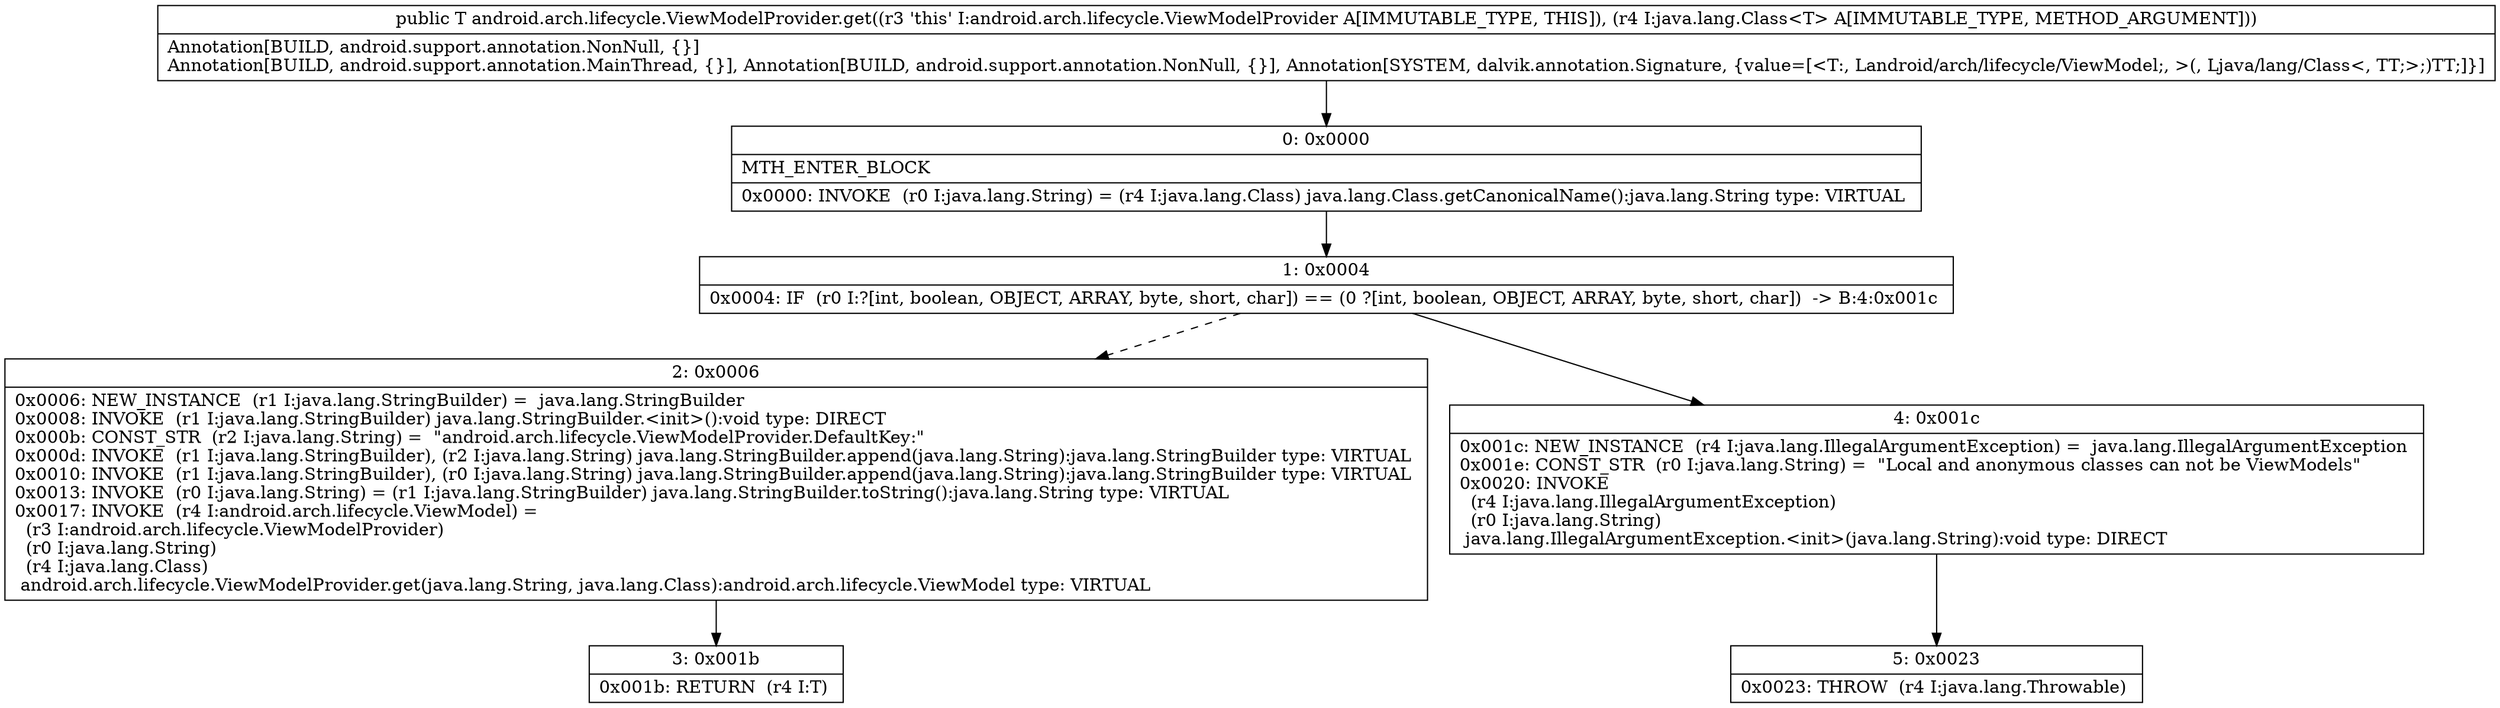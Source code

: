 digraph "CFG forandroid.arch.lifecycle.ViewModelProvider.get(Ljava\/lang\/Class;)Landroid\/arch\/lifecycle\/ViewModel;" {
Node_0 [shape=record,label="{0\:\ 0x0000|MTH_ENTER_BLOCK\l|0x0000: INVOKE  (r0 I:java.lang.String) = (r4 I:java.lang.Class) java.lang.Class.getCanonicalName():java.lang.String type: VIRTUAL \l}"];
Node_1 [shape=record,label="{1\:\ 0x0004|0x0004: IF  (r0 I:?[int, boolean, OBJECT, ARRAY, byte, short, char]) == (0 ?[int, boolean, OBJECT, ARRAY, byte, short, char])  \-\> B:4:0x001c \l}"];
Node_2 [shape=record,label="{2\:\ 0x0006|0x0006: NEW_INSTANCE  (r1 I:java.lang.StringBuilder) =  java.lang.StringBuilder \l0x0008: INVOKE  (r1 I:java.lang.StringBuilder) java.lang.StringBuilder.\<init\>():void type: DIRECT \l0x000b: CONST_STR  (r2 I:java.lang.String) =  \"android.arch.lifecycle.ViewModelProvider.DefaultKey:\" \l0x000d: INVOKE  (r1 I:java.lang.StringBuilder), (r2 I:java.lang.String) java.lang.StringBuilder.append(java.lang.String):java.lang.StringBuilder type: VIRTUAL \l0x0010: INVOKE  (r1 I:java.lang.StringBuilder), (r0 I:java.lang.String) java.lang.StringBuilder.append(java.lang.String):java.lang.StringBuilder type: VIRTUAL \l0x0013: INVOKE  (r0 I:java.lang.String) = (r1 I:java.lang.StringBuilder) java.lang.StringBuilder.toString():java.lang.String type: VIRTUAL \l0x0017: INVOKE  (r4 I:android.arch.lifecycle.ViewModel) = \l  (r3 I:android.arch.lifecycle.ViewModelProvider)\l  (r0 I:java.lang.String)\l  (r4 I:java.lang.Class)\l android.arch.lifecycle.ViewModelProvider.get(java.lang.String, java.lang.Class):android.arch.lifecycle.ViewModel type: VIRTUAL \l}"];
Node_3 [shape=record,label="{3\:\ 0x001b|0x001b: RETURN  (r4 I:T) \l}"];
Node_4 [shape=record,label="{4\:\ 0x001c|0x001c: NEW_INSTANCE  (r4 I:java.lang.IllegalArgumentException) =  java.lang.IllegalArgumentException \l0x001e: CONST_STR  (r0 I:java.lang.String) =  \"Local and anonymous classes can not be ViewModels\" \l0x0020: INVOKE  \l  (r4 I:java.lang.IllegalArgumentException)\l  (r0 I:java.lang.String)\l java.lang.IllegalArgumentException.\<init\>(java.lang.String):void type: DIRECT \l}"];
Node_5 [shape=record,label="{5\:\ 0x0023|0x0023: THROW  (r4 I:java.lang.Throwable) \l}"];
MethodNode[shape=record,label="{public T android.arch.lifecycle.ViewModelProvider.get((r3 'this' I:android.arch.lifecycle.ViewModelProvider A[IMMUTABLE_TYPE, THIS]), (r4 I:java.lang.Class\<T\> A[IMMUTABLE_TYPE, METHOD_ARGUMENT]))  | Annotation[BUILD, android.support.annotation.NonNull, \{\}]\lAnnotation[BUILD, android.support.annotation.MainThread, \{\}], Annotation[BUILD, android.support.annotation.NonNull, \{\}], Annotation[SYSTEM, dalvik.annotation.Signature, \{value=[\<T:, Landroid\/arch\/lifecycle\/ViewModel;, \>(, Ljava\/lang\/Class\<, TT;\>;)TT;]\}]\l}"];
MethodNode -> Node_0;
Node_0 -> Node_1;
Node_1 -> Node_2[style=dashed];
Node_1 -> Node_4;
Node_2 -> Node_3;
Node_4 -> Node_5;
}

